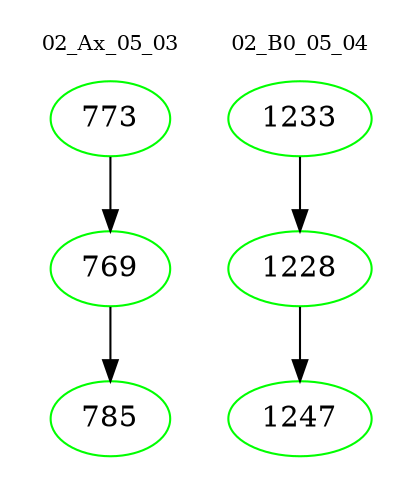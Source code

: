 digraph{
subgraph cluster_0 {
color = white
label = "02_Ax_05_03";
fontsize=10;
T0_773 [label="773", color="green"]
T0_773 -> T0_769 [color="black"]
T0_769 [label="769", color="green"]
T0_769 -> T0_785 [color="black"]
T0_785 [label="785", color="green"]
}
subgraph cluster_1 {
color = white
label = "02_B0_05_04";
fontsize=10;
T1_1233 [label="1233", color="green"]
T1_1233 -> T1_1228 [color="black"]
T1_1228 [label="1228", color="green"]
T1_1228 -> T1_1247 [color="black"]
T1_1247 [label="1247", color="green"]
}
}
